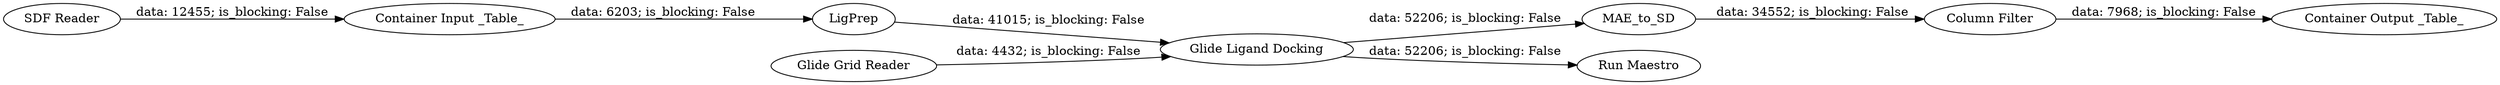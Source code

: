 digraph {
	"-8876943630733516255_17" [label="Column Filter"]
	"-8876943630733516255_21" [label="SDF Reader"]
	"-8876943630733516255_32" [label=LigPrep]
	"-8876943630733516255_1" [label="Container Input _Table_"]
	"-8876943630733516255_9690" [label=MAE_to_SD]
	"-8876943630733516255_9688" [label="Glide Ligand Docking"]
	"-8876943630733516255_9686" [label="Glide Grid Reader"]
	"-8876943630733516255_2" [label="Container Output _Table_"]
	"-8876943630733516255_9689" [label="Run Maestro"]
	"-8876943630733516255_9688" -> "-8876943630733516255_9689" [label="data: 52206; is_blocking: False"]
	"-8876943630733516255_17" -> "-8876943630733516255_2" [label="data: 7968; is_blocking: False"]
	"-8876943630733516255_9686" -> "-8876943630733516255_9688" [label="data: 4432; is_blocking: False"]
	"-8876943630733516255_9688" -> "-8876943630733516255_9690" [label="data: 52206; is_blocking: False"]
	"-8876943630733516255_21" -> "-8876943630733516255_1" [label="data: 12455; is_blocking: False"]
	"-8876943630733516255_32" -> "-8876943630733516255_9688" [label="data: 41015; is_blocking: False"]
	"-8876943630733516255_1" -> "-8876943630733516255_32" [label="data: 6203; is_blocking: False"]
	"-8876943630733516255_9690" -> "-8876943630733516255_17" [label="data: 34552; is_blocking: False"]
	rankdir=LR
}
